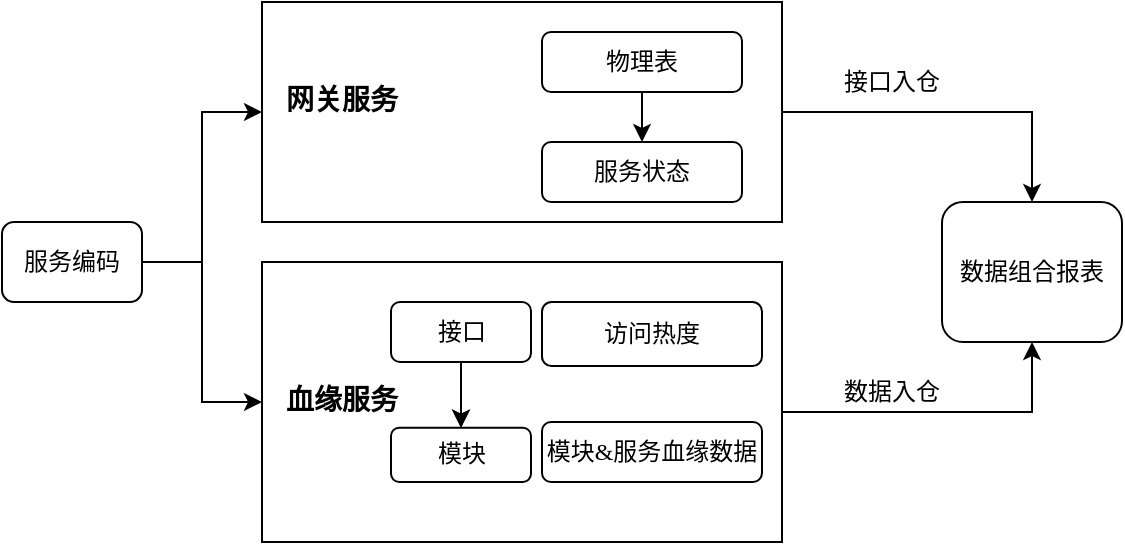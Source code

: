 <mxfile version="21.0.2" type="github">
  <diagram name="第 1 页" id="QqnSfi7Ya7M0dYYR_4Zv">
    <mxGraphModel dx="797" dy="457" grid="1" gridSize="10" guides="1" tooltips="1" connect="1" arrows="1" fold="1" page="1" pageScale="1" pageWidth="827" pageHeight="1169" math="0" shadow="0">
      <root>
        <mxCell id="0" />
        <mxCell id="1" parent="0" />
        <mxCell id="un65Aq28Jv2RrzTGQJQ4-2" value="" style="rounded=0;whiteSpace=wrap;html=1;fontFamily=微软雅黑;" diagramCategory="general" diagramName="Rectangle" vertex="1" parent="1">
          <mxGeometry x="330" y="200" width="260" height="140" as="geometry" />
        </mxCell>
        <mxCell id="un65Aq28Jv2RrzTGQJQ4-3" value="模块&amp;amp;服务血缘数据" style="rounded=1;whiteSpace=wrap;html=1;fontFamily=微软雅黑;" diagramCategory="general" diagramName="RoundedRectangle" vertex="1" parent="1">
          <mxGeometry x="470" y="280" width="110" height="30" as="geometry" />
        </mxCell>
        <mxCell id="un65Aq28Jv2RrzTGQJQ4-4" value="&lt;font style=&quot;font-size: 14px;&quot;&gt;&lt;b&gt;血缘服务&lt;/b&gt;&lt;/font&gt;" style="text;html=1;strokeColor=none;fillColor=none;align=center;verticalAlign=middle;whiteSpace=wrap;rounded=0;fontFamily=微软雅黑;" diagramCategory="general" diagramName="text" vertex="1" parent="1">
          <mxGeometry x="340" y="260" width="60" height="20" as="geometry" />
        </mxCell>
        <mxCell id="un65Aq28Jv2RrzTGQJQ4-5" style="edgeStyle=orthogonalEdgeStyle;rounded=0;orthogonalLoop=1;jettySize=auto;html=1;exitX=1;exitY=0.5;exitDx=0;exitDy=0;fontFamily=微软雅黑;" edge="1" parent="1" source="un65Aq28Jv2RrzTGQJQ4-7" target="un65Aq28Jv2RrzTGQJQ4-2">
          <mxGeometry relative="1" as="geometry" />
        </mxCell>
        <mxCell id="un65Aq28Jv2RrzTGQJQ4-6" style="edgeStyle=orthogonalEdgeStyle;rounded=0;orthogonalLoop=1;jettySize=auto;html=1;exitX=1;exitY=0.5;exitDx=0;exitDy=0;fontFamily=微软雅黑;" edge="1" parent="1" source="un65Aq28Jv2RrzTGQJQ4-7" target="un65Aq28Jv2RrzTGQJQ4-9">
          <mxGeometry relative="1" as="geometry" />
        </mxCell>
        <mxCell id="un65Aq28Jv2RrzTGQJQ4-7" value="服务编码" style="rounded=1;whiteSpace=wrap;html=1;fontFamily=微软雅黑;" diagramCategory="general" diagramName="RoundedRectangle" vertex="1" parent="1">
          <mxGeometry x="200" y="180" width="70" height="40" as="geometry" />
        </mxCell>
        <mxCell id="un65Aq28Jv2RrzTGQJQ4-8" value="数据入仓" style="text;html=1;strokeColor=none;fillColor=none;align=center;verticalAlign=middle;whiteSpace=wrap;rounded=0;fontFamily=微软雅黑;" diagramCategory="general" diagramName="text" vertex="1" parent="1">
          <mxGeometry x="610" y="255" width="70" height="20" as="geometry" />
        </mxCell>
        <mxCell id="un65Aq28Jv2RrzTGQJQ4-31" style="edgeStyle=orthogonalEdgeStyle;rounded=0;orthogonalLoop=1;jettySize=auto;html=1;exitX=1;exitY=0.5;exitDx=0;exitDy=0;entryX=0.5;entryY=0;entryDx=0;entryDy=0;fontFamily=微软雅黑;" edge="1" parent="1" source="un65Aq28Jv2RrzTGQJQ4-9" target="un65Aq28Jv2RrzTGQJQ4-14">
          <mxGeometry relative="1" as="geometry" />
        </mxCell>
        <mxCell id="un65Aq28Jv2RrzTGQJQ4-9" value="" style="rounded=0;whiteSpace=wrap;html=1;fontFamily=微软雅黑;" diagramCategory="general" diagramName="Rectangle" vertex="1" parent="1">
          <mxGeometry x="330" y="70" width="260" height="110" as="geometry" />
        </mxCell>
        <mxCell id="un65Aq28Jv2RrzTGQJQ4-10" value="&lt;b&gt;&lt;font style=&quot;font-size: 14px;&quot;&gt;网关服务&lt;/font&gt;&lt;/b&gt;" style="text;html=1;strokeColor=none;fillColor=none;align=center;verticalAlign=middle;whiteSpace=wrap;rounded=0;fontFamily=微软雅黑;" diagramCategory="general" diagramName="text" vertex="1" parent="1">
          <mxGeometry x="340" y="110" width="60" height="20" as="geometry" />
        </mxCell>
        <mxCell id="un65Aq28Jv2RrzTGQJQ4-11" value="服务状态" style="rounded=1;whiteSpace=wrap;html=1;fontFamily=微软雅黑;" diagramCategory="general" diagramName="RoundedRectangle" vertex="1" parent="1">
          <mxGeometry x="470" y="140" width="100" height="30" as="geometry" />
        </mxCell>
        <mxCell id="un65Aq28Jv2RrzTGQJQ4-13" value="接口入仓" style="text;html=1;strokeColor=none;fillColor=none;align=center;verticalAlign=middle;whiteSpace=wrap;rounded=0;fontFamily=微软雅黑;" diagramCategory="general" diagramName="text" vertex="1" parent="1">
          <mxGeometry x="610" y="100" width="70" height="20" as="geometry" />
        </mxCell>
        <mxCell id="un65Aq28Jv2RrzTGQJQ4-14" value="数据组合报表" style="rounded=1;whiteSpace=wrap;html=1;fontFamily=微软雅黑;" diagramCategory="general" diagramName="RoundedRectangle" vertex="1" parent="1">
          <mxGeometry x="670" y="170" width="90" height="70" as="geometry" />
        </mxCell>
        <mxCell id="un65Aq28Jv2RrzTGQJQ4-16" value="访问热度" style="rounded=1;whiteSpace=wrap;html=1;fontFamily=微软雅黑;" diagramCategory="general" diagramName="RoundedRectangle" vertex="1" parent="1">
          <mxGeometry x="470" y="220" width="110" height="32" as="geometry" />
        </mxCell>
        <mxCell id="un65Aq28Jv2RrzTGQJQ4-17" value="" style="group;fontFamily=微软雅黑;" connectable="0" vertex="1" parent="1">
          <mxGeometry x="380" y="230" width="99" height="110" as="geometry" />
        </mxCell>
        <mxCell id="un65Aq28Jv2RrzTGQJQ4-26" value="" style="edgeStyle=orthogonalEdgeStyle;rounded=0;orthogonalLoop=1;jettySize=auto;html=1;fontFamily=微软雅黑;" edge="1" parent="un65Aq28Jv2RrzTGQJQ4-17" source="un65Aq28Jv2RrzTGQJQ4-18" target="un65Aq28Jv2RrzTGQJQ4-19">
          <mxGeometry relative="1" as="geometry" />
        </mxCell>
        <mxCell id="un65Aq28Jv2RrzTGQJQ4-18" value="接口" style="rounded=1;whiteSpace=wrap;html=1;fontFamily=微软雅黑;" diagramCategory="general" diagramName="RoundedRectangle" vertex="1" parent="un65Aq28Jv2RrzTGQJQ4-17">
          <mxGeometry x="14.5" y="-10" width="70" height="30" as="geometry" />
        </mxCell>
        <mxCell id="un65Aq28Jv2RrzTGQJQ4-19" value="模块" style="rounded=1;whiteSpace=wrap;html=1;fontFamily=微软雅黑;" diagramCategory="general" diagramName="RoundedRectangle" vertex="1" parent="un65Aq28Jv2RrzTGQJQ4-17">
          <mxGeometry x="14.5" y="52.86" width="70" height="27.14" as="geometry" />
        </mxCell>
        <mxCell id="un65Aq28Jv2RrzTGQJQ4-20" style="edgeStyle=orthogonalEdgeStyle;rounded=0;orthogonalLoop=1;jettySize=auto;html=1;exitX=0.5;exitY=1;exitDx=0;exitDy=0;fontFamily=微软雅黑;" edge="1" parent="un65Aq28Jv2RrzTGQJQ4-17" source="un65Aq28Jv2RrzTGQJQ4-18" target="un65Aq28Jv2RrzTGQJQ4-19">
          <mxGeometry relative="1" as="geometry" />
        </mxCell>
        <mxCell id="un65Aq28Jv2RrzTGQJQ4-24" style="edgeStyle=orthogonalEdgeStyle;rounded=0;orthogonalLoop=1;jettySize=auto;html=1;exitX=0.5;exitY=1;exitDx=0;exitDy=0;entryX=0.5;entryY=0;entryDx=0;entryDy=0;fontFamily=微软雅黑;" edge="1" parent="1" source="un65Aq28Jv2RrzTGQJQ4-22" target="un65Aq28Jv2RrzTGQJQ4-11">
          <mxGeometry relative="1" as="geometry" />
        </mxCell>
        <mxCell id="un65Aq28Jv2RrzTGQJQ4-22" value="物理表" style="rounded=1;whiteSpace=wrap;html=1;fontFamily=微软雅黑;" diagramCategory="general" diagramName="RoundedRectangle" vertex="1" parent="1">
          <mxGeometry x="470" y="85" width="100" height="30" as="geometry" />
        </mxCell>
        <mxCell id="un65Aq28Jv2RrzTGQJQ4-25" style="edgeStyle=orthogonalEdgeStyle;rounded=0;orthogonalLoop=1;jettySize=auto;html=1;exitX=1;exitY=0.5;exitDx=0;exitDy=0;entryX=0.5;entryY=1;entryDx=0;entryDy=0;fontFamily=微软雅黑;" edge="1" parent="1" target="un65Aq28Jv2RrzTGQJQ4-14">
          <mxGeometry relative="1" as="geometry">
            <mxPoint x="705" y="275" as="targetPoint" />
            <mxPoint x="590" y="275" as="sourcePoint" />
            <Array as="points">
              <mxPoint x="715" y="275" />
            </Array>
          </mxGeometry>
        </mxCell>
      </root>
    </mxGraphModel>
  </diagram>
</mxfile>
